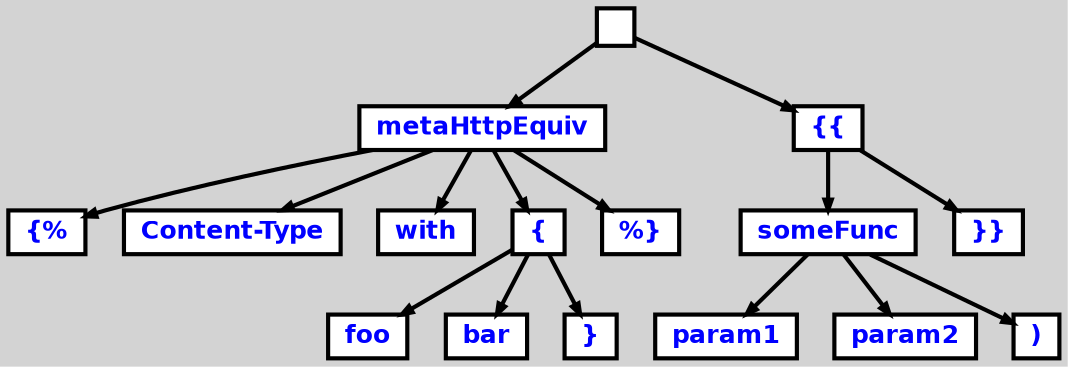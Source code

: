 digraph {

	ordering=out;
	ranksep=.4;
	bgcolor="lightgrey"; node [shape=box, fixedsize=false, fontsize=12, fontname="Helvetica-bold", fontcolor="blue"
		width=.25, height=.25, color="black", fillcolor="white", style="filled, solid, bold"];
	edge [arrowsize=.5, color="black", style="bold"]

  n0 [label=""];
  n1 [label="metaHttpEquiv"];
  n1 [label="metaHttpEquiv"];
  n2 [label="{%"];
  n3 [label="Content-Type"];
  n4 [label="with"];
  n5 [label="{"];
  n5 [label="{"];
  n6 [label="foo"];
  n7 [label="bar"];
  n8 [label="}"];
  n9 [label="%}"];
  n10 [label="{{"];
  n10 [label="{{"];
  n11 [label="someFunc"];
  n11 [label="someFunc"];
  n12 [label="param1"];
  n13 [label="param2"];
  n14 [label=")"];
  n15 [label="}}"];

  n0 -> n1 // "" -> "metaHttpEquiv"
  n1 -> n2 // "metaHttpEquiv" -> "{%"
  n1 -> n3 // "metaHttpEquiv" -> "Content-Type"
  n1 -> n4 // "metaHttpEquiv" -> "with"
  n1 -> n5 // "metaHttpEquiv" -> "{"
  n5 -> n6 // "{" -> "foo"
  n5 -> n7 // "{" -> "bar"
  n5 -> n8 // "{" -> "}"
  n1 -> n9 // "metaHttpEquiv" -> "%}"
  n0 -> n10 // "" -> "{{"
  n10 -> n11 // "{{" -> "someFunc"
  n11 -> n12 // "someFunc" -> "param1"
  n11 -> n13 // "someFunc" -> "param2"
  n11 -> n14 // "someFunc" -> ")"
  n10 -> n15 // "{{" -> "}}"

}
